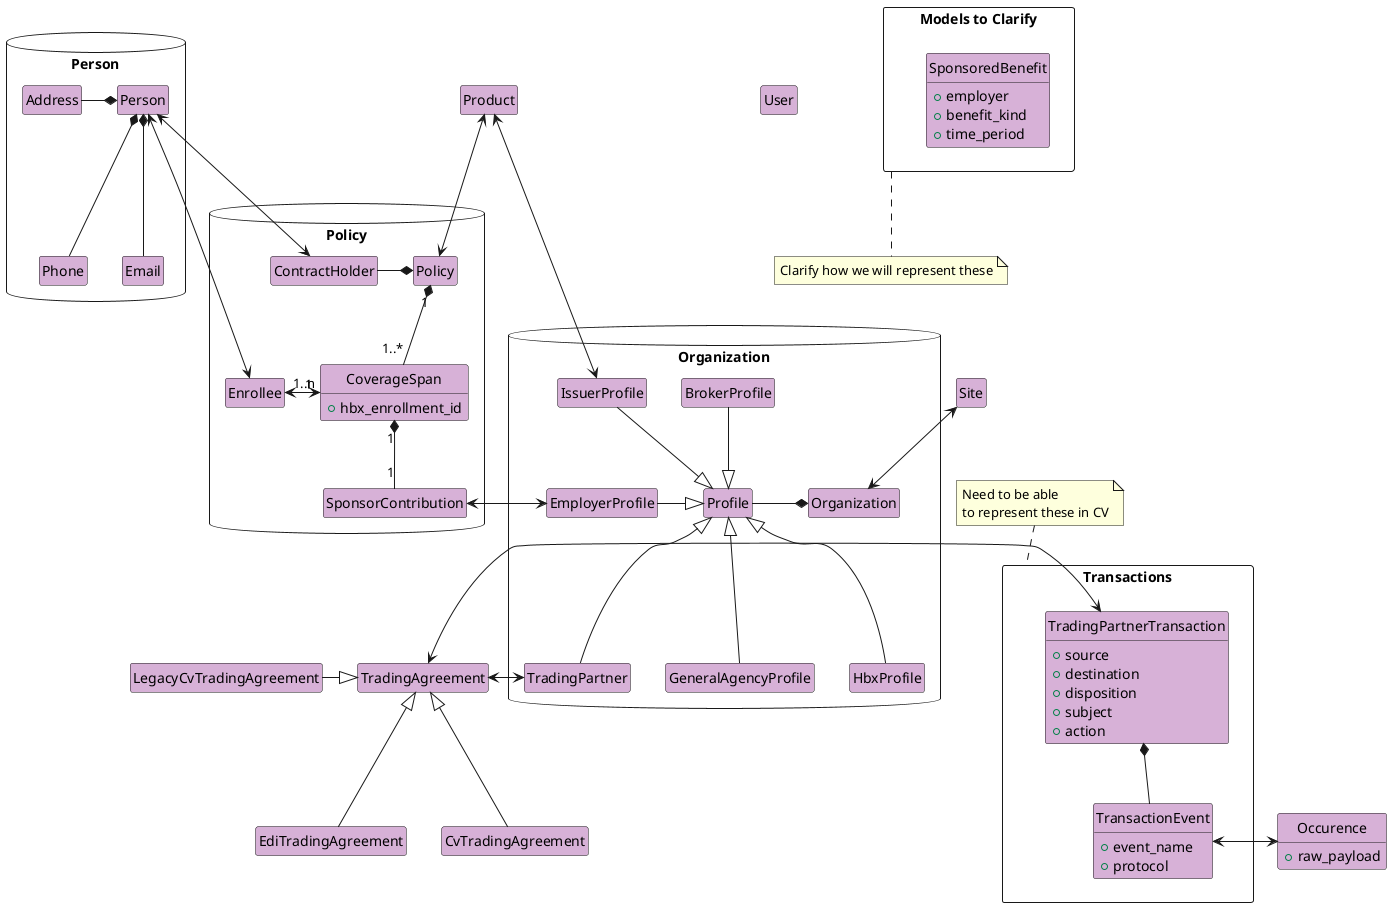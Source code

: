 @startuml
hide empty member
hide class circle

skinparam class {
  backgroundColor #D7B1D7
}

package Person as PersonDoc <<database >> {
  class Person
  class Email
  class Address
  class Phone

  Person *-- Email
  Person *-l- Address
  Person *-- Phone
}

package Policy as PolicyDoc <<database>> {
  class Policy
  class CoverageSpan {
    + hbx_enrollment_id
  }
  class SponsorContribution
  class ContractHolder
  class Enrollee

  Policy "1" *-- "1..*" CoverageSpan
  CoverageSpan "1" *-- "1" SponsorContribution
  Policy *- ContractHolder
  CoverageSpan "1" <-> "1..n" Enrollee
}

Person <--> Enrollee

package Organization as OrgDoc <<database>> {
  class Organization
  class Profile
  class IssuerProfile
  class EmployerProfile
  class BrokerProfile
  class TradingPartner
  class GeneralAgencyProfile
  class HbxProfile

  Organization *-l- Profile

  Profile <|-l- EmployerProfile
  Profile <|-u- IssuerProfile
  Profile <|-u- BrokerProfile
  Profile <|-d- TradingPartner
  Profile <|-d- GeneralAgencyProfile
  Profile <|-d- HbxProfile
}

class Product
class User
class Site

note "Clarify how we will represent these" as TBDNote1

rectangle "Models to Clarify" as ToBeDone {
  class SponsoredBenefit {
    + employer
    + benefit_kind
    + time_period
  }
}

SponsorContribution <-> EmployerProfile

ToBeDone .. TBDNote1

note "Need to be able\
 \nto represent these in CV" as TBDNote2

rectangle "Transactions" as TPTransactions {
class TradingPartnerTransaction {
  + source
  + destination
  + disposition
  + subject
  + action
}

class TransactionEvent {
  + event_name
  + protocol
}
}

TBDNote2 .. TPTransactions

TradingPartnerTransaction *-- TransactionEvent

class TradingAgreement

class EdiTradingAgreement
class LegacyCvTradingAgreement
class CvTradingAgreement

TradingAgreement <-r-> TradingPartner

TradingAgreement <|-- EdiTradingAgreement
TradingAgreement <|-l- LegacyCvTradingAgreement
TradingAgreement <|-- CvTradingAgreement

TradingPartnerTransaction <-> TradingAgreement

Product <--> IssuerProfile
Product <--> Policy

Person <--> ContractHolder

Site <--> Organization

class Occurence {
  + raw_payload
}

Occurence <-r-> TransactionEvent
@enduml